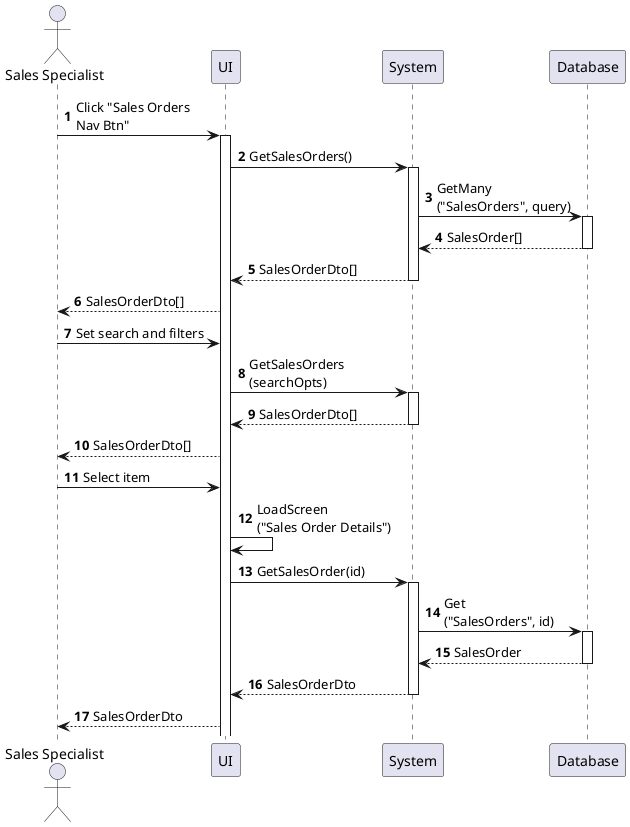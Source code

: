 @startuml sales-order-view
autonumber

actor "Sales Specialist" as a
participant UI as f
participant System as b
participant Database as d

a -> f : Click "Sales Orders\nNav Btn"
activate f
f -> b : GetSalesOrders()
activate b
b -> d : GetMany\n("SalesOrders", query)
activate d
return SalesOrder[]
return SalesOrderDto[]
f --> a : SalesOrderDto[]
a -> f : Set search and filters
f -> b : GetSalesOrders\n(searchOpts)
activate b
return SalesOrderDto[]
f --> a : SalesOrderDto[]
a -> f : Select item
f -> f : LoadScreen\n("Sales Order Details")
f -> b : GetSalesOrder(id)
activate b
b -> d : Get\n("SalesOrders", id)
activate d
return SalesOrder
return SalesOrderDto
f --> a : SalesOrderDto
@enduml